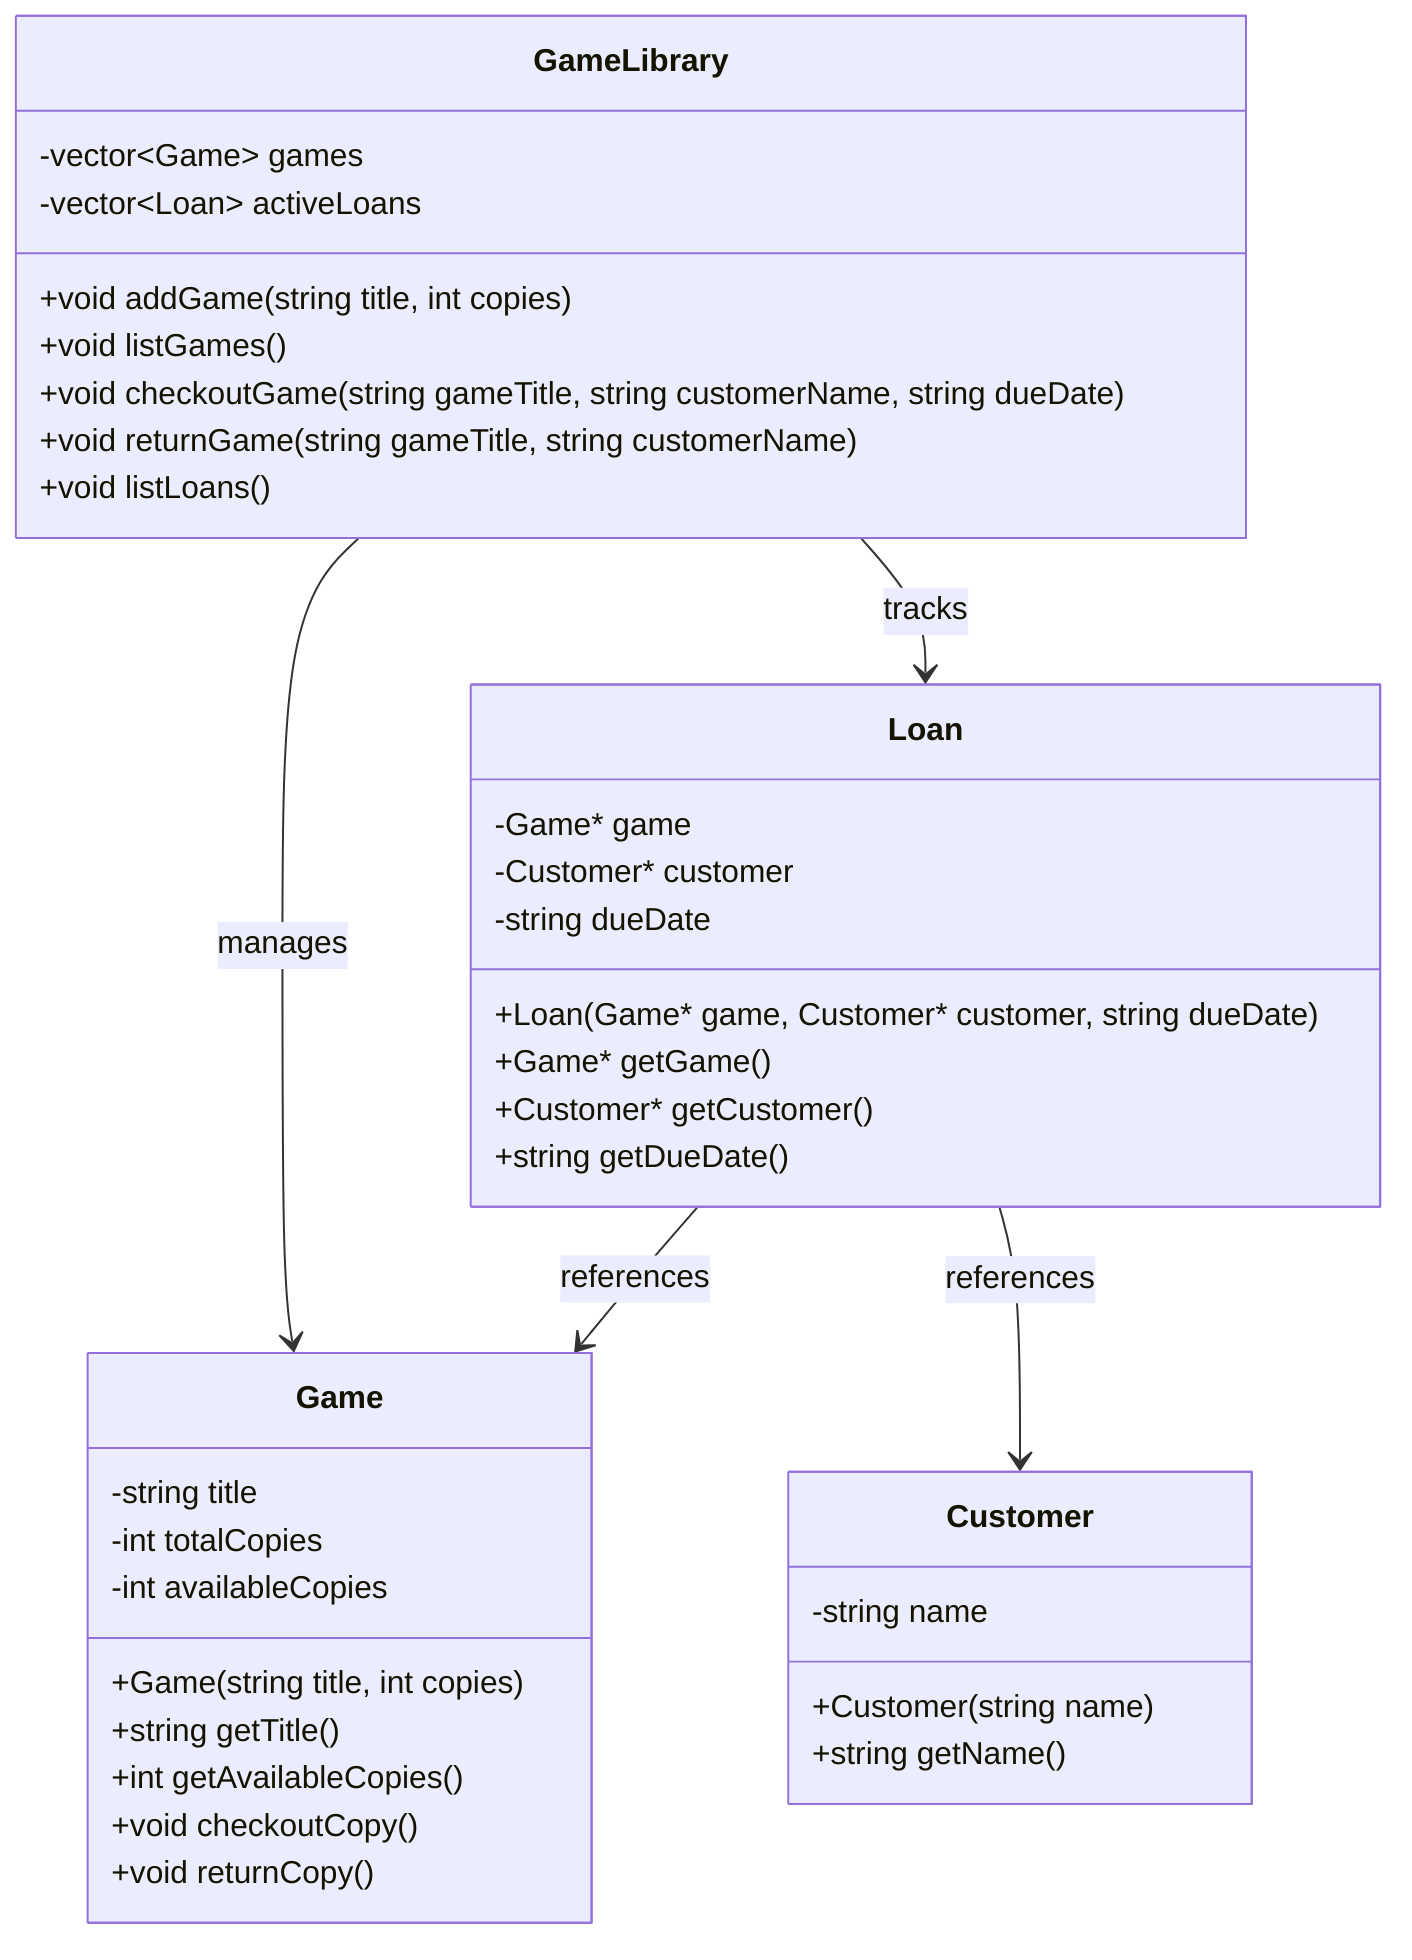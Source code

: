 classDiagram
    class Game {
        -string title
        -int totalCopies
        -int availableCopies
        +Game(string title, int copies)
        +string getTitle()
        +int getAvailableCopies()
        +void checkoutCopy()
        +void returnCopy()
    }

    class Customer {
        -string name
        +Customer(string name)
        +string getName()
    }

    class Loan {
        -Game* game
        -Customer* customer
        -string dueDate
        +Loan(Game* game, Customer* customer, string dueDate)
        +Game* getGame()
        +Customer* getCustomer()
        +string getDueDate()
    }

    class GameLibrary {
        -vector~Game~ games
        -vector~Loan~ activeLoans
        +void addGame(string title, int copies)
        +void listGames()
        +void checkoutGame(string gameTitle, string customerName, string dueDate)
        +void returnGame(string gameTitle, string customerName)
        +void listLoans()
    }

    GameLibrary --> Game : manages
    GameLibrary --> Loan : tracks
    Loan --> Game : references
    Loan --> Customer : references